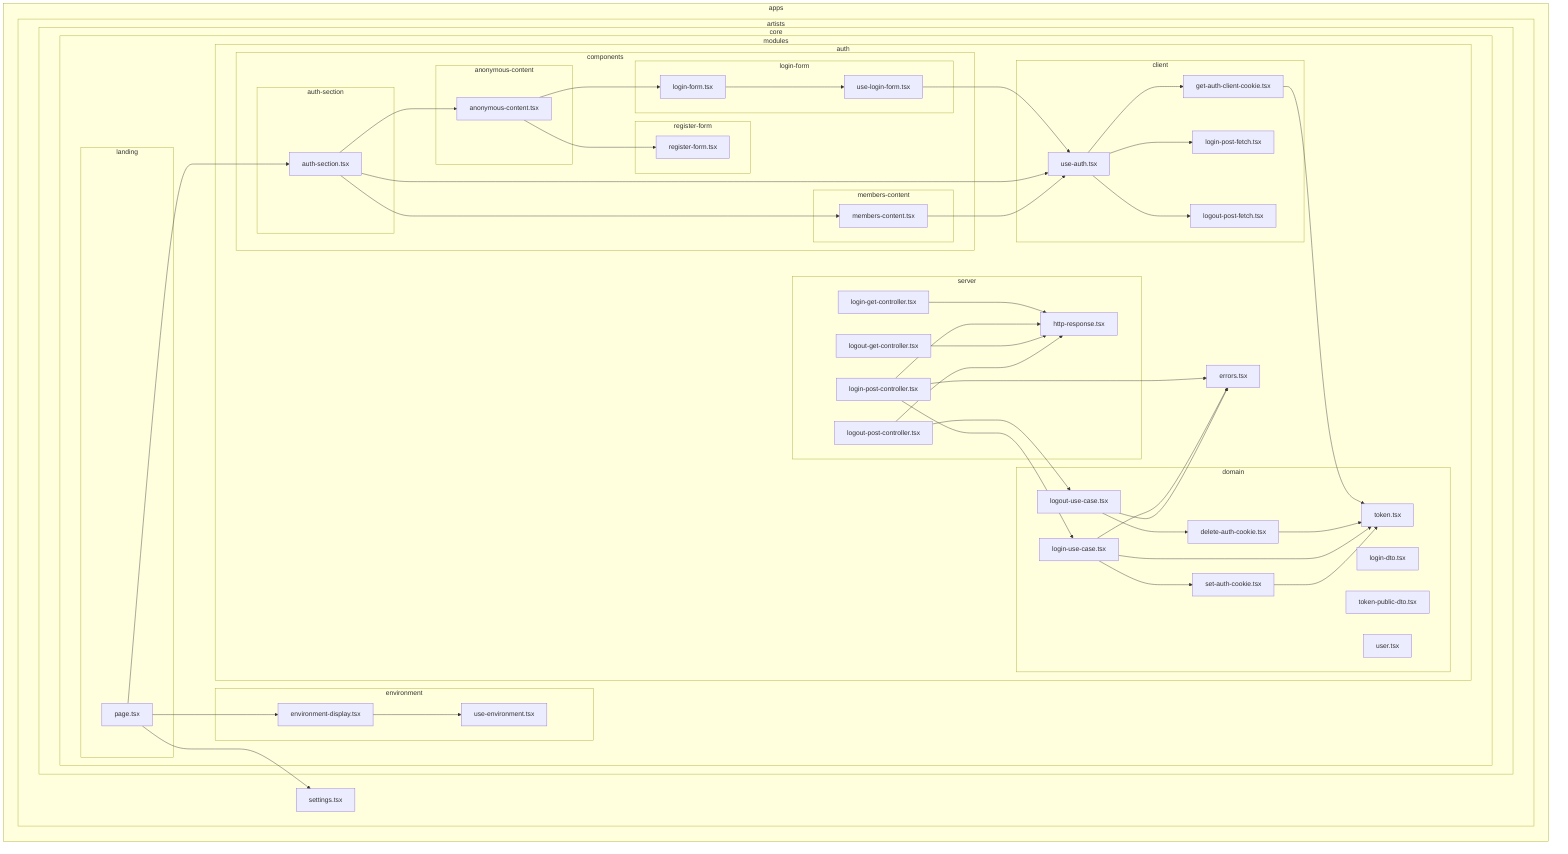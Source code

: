 flowchart LR

subgraph 0["apps"]
subgraph 1["artists"]
subgraph 2["core"]
subgraph 3["modules"]
subgraph 4["auth"]
subgraph 5["client"]
6["get-auth-client-cookie.tsx"]
9["login-post-fetch.tsx"]
A["logout-post-fetch.tsx"]
B["use-auth.tsx"]
end
subgraph 7["domain"]
8["token.tsx"]
O["delete-auth-cookie.tsx"]
P["login-dto.tsx"]
Q["login-use-case.tsx"]
S["set-auth-cookie.tsx"]
T["logout-use-case.tsx"]
U["token-public-dto.tsx"]
V["user.tsx"]
end
subgraph C["components"]
subgraph D["anonymous-content"]
E["anonymous-content.tsx"]
end
subgraph F["login-form"]
G["login-form.tsx"]
H["use-login-form.tsx"]
end
subgraph I["register-form"]
J["register-form.tsx"]
end
subgraph K["auth-section"]
L["auth-section.tsx"]
end
subgraph M["members-content"]
N["members-content.tsx"]
end
end
R["errors.tsx"]
subgraph W["server"]
X["http-response.tsx"]
Y["login-get-controller.tsx"]
Z["login-post-controller.tsx"]
10["logout-get-controller.tsx"]
11["logout-post-controller.tsx"]
end
end
subgraph 12["environment"]
13["environment-display.tsx"]
14["use-environment.tsx"]
end
subgraph 15["landing"]
16["page.tsx"]
end
end
end
17["settings.tsx"]
end
end
6-->8
B-->6
B-->9
B-->A
E-->G
E-->J
G-->H
H-->B
L-->B
L-->E
L-->N
N-->B
O-->8
Q-->R
Q-->S
Q-->8
S-->8
T-->R
T-->O
Y-->X
Z-->Q
Z-->R
Z-->X
10-->X
11-->T
11-->X
13-->14
16-->17
16-->L
16-->13